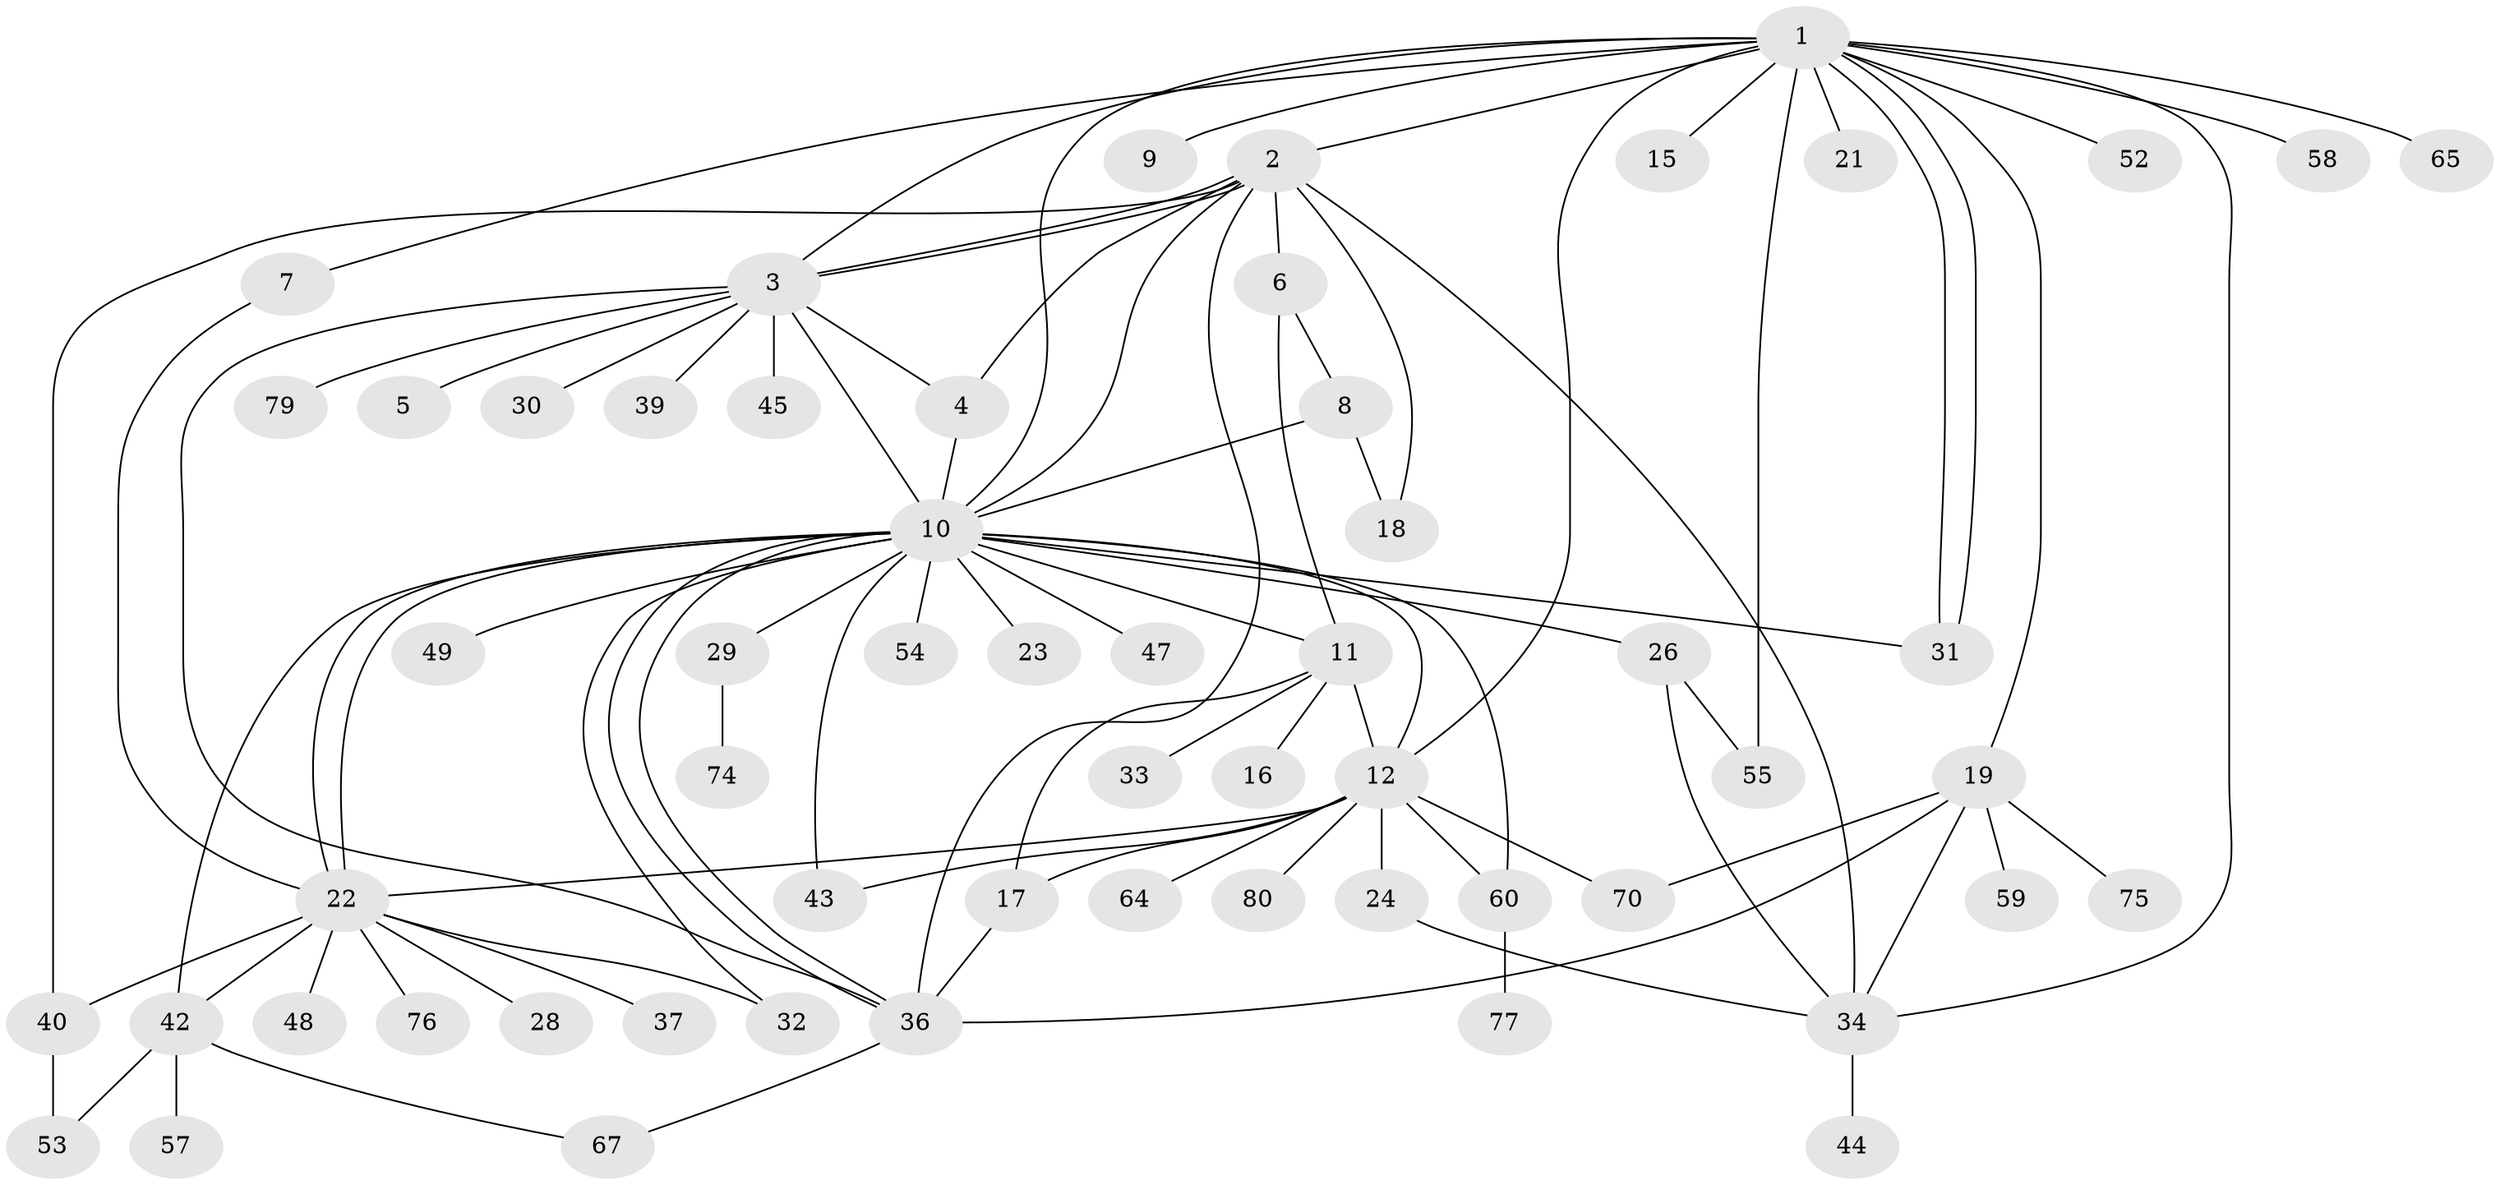 // Generated by graph-tools (version 1.1) at 2025/23/03/03/25 07:23:53]
// undirected, 58 vertices, 92 edges
graph export_dot {
graph [start="1"]
  node [color=gray90,style=filled];
  1 [super="+61"];
  2 [super="+13"];
  3 [super="+14"];
  4;
  5;
  6 [super="+62"];
  7 [super="+20"];
  8 [super="+35"];
  9 [super="+38"];
  10 [super="+41"];
  11;
  12 [super="+71"];
  15;
  16 [super="+63"];
  17 [super="+51"];
  18;
  19 [super="+27"];
  21;
  22 [super="+25"];
  23;
  24;
  26;
  28;
  29;
  30;
  31 [super="+78"];
  32 [super="+50"];
  33;
  34 [super="+46"];
  36 [super="+56"];
  37;
  39;
  40 [super="+68"];
  42 [super="+66"];
  43;
  44;
  45;
  47;
  48;
  49;
  52;
  53 [super="+73"];
  54;
  55 [super="+72"];
  57;
  58;
  59;
  60;
  64;
  65;
  67 [super="+69"];
  70;
  74;
  75;
  76;
  77;
  79;
  80;
  1 -- 2;
  1 -- 3;
  1 -- 7;
  1 -- 9;
  1 -- 10;
  1 -- 15;
  1 -- 19;
  1 -- 21;
  1 -- 31;
  1 -- 31;
  1 -- 34;
  1 -- 52;
  1 -- 55;
  1 -- 58;
  1 -- 65;
  1 -- 12;
  2 -- 3;
  2 -- 3;
  2 -- 4;
  2 -- 6;
  2 -- 18;
  2 -- 40 [weight=2];
  2 -- 34;
  2 -- 10;
  2 -- 36;
  3 -- 4;
  3 -- 5;
  3 -- 10;
  3 -- 30;
  3 -- 39;
  3 -- 45;
  3 -- 79;
  3 -- 36;
  4 -- 10;
  6 -- 8;
  6 -- 11;
  7 -- 22;
  8 -- 10;
  8 -- 18;
  10 -- 11;
  10 -- 12;
  10 -- 22;
  10 -- 22;
  10 -- 23;
  10 -- 26;
  10 -- 29;
  10 -- 31;
  10 -- 36;
  10 -- 36;
  10 -- 43;
  10 -- 47;
  10 -- 49;
  10 -- 54;
  10 -- 60;
  10 -- 42;
  10 -- 32;
  11 -- 12;
  11 -- 16;
  11 -- 17;
  11 -- 33;
  12 -- 17;
  12 -- 24;
  12 -- 60;
  12 -- 64;
  12 -- 70;
  12 -- 80;
  12 -- 43;
  12 -- 22;
  17 -- 36;
  19 -- 36;
  19 -- 59;
  19 -- 75;
  19 -- 34;
  19 -- 70;
  22 -- 32;
  22 -- 37;
  22 -- 40;
  22 -- 42;
  22 -- 48;
  22 -- 28;
  22 -- 76;
  24 -- 34;
  26 -- 55;
  26 -- 34;
  29 -- 74;
  34 -- 44;
  36 -- 67;
  40 -- 53;
  42 -- 53;
  42 -- 57;
  42 -- 67;
  60 -- 77;
}
